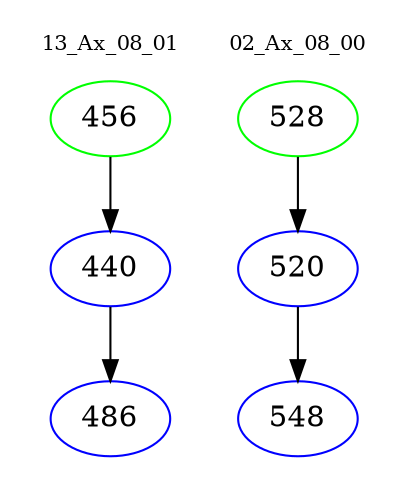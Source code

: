 digraph{
subgraph cluster_0 {
color = white
label = "13_Ax_08_01";
fontsize=10;
T0_456 [label="456", color="green"]
T0_456 -> T0_440 [color="black"]
T0_440 [label="440", color="blue"]
T0_440 -> T0_486 [color="black"]
T0_486 [label="486", color="blue"]
}
subgraph cluster_1 {
color = white
label = "02_Ax_08_00";
fontsize=10;
T1_528 [label="528", color="green"]
T1_528 -> T1_520 [color="black"]
T1_520 [label="520", color="blue"]
T1_520 -> T1_548 [color="black"]
T1_548 [label="548", color="blue"]
}
}
